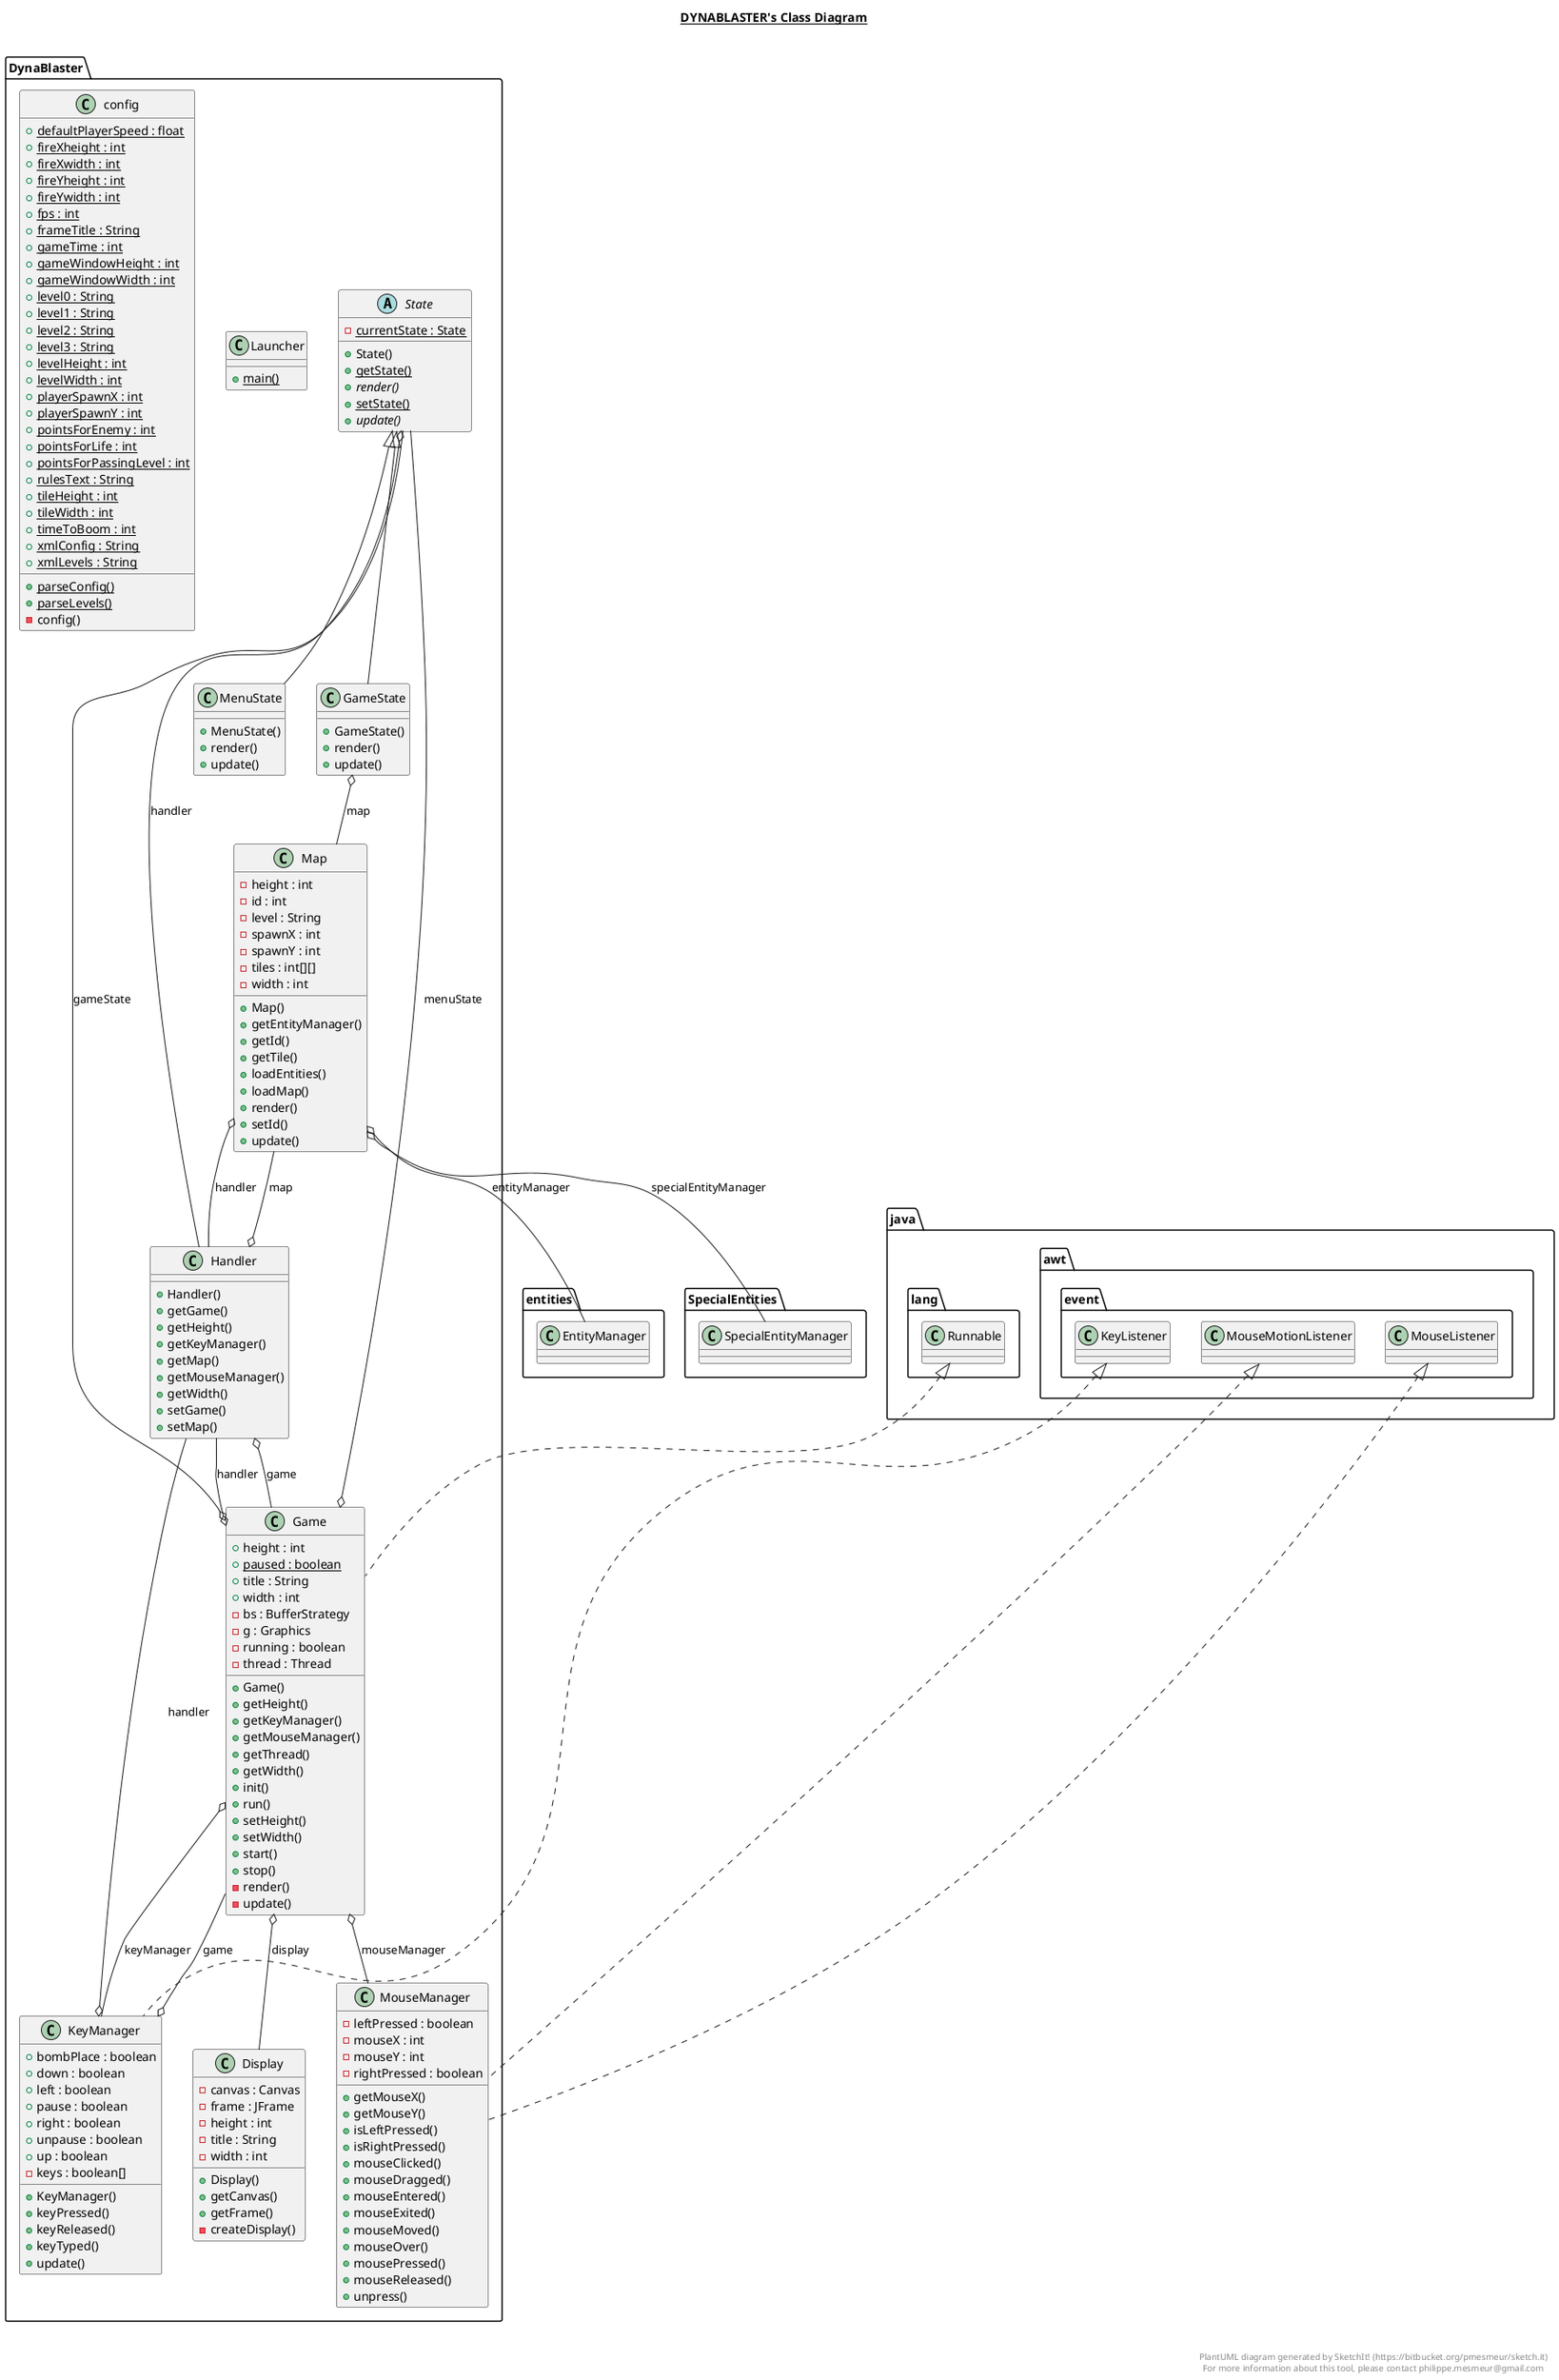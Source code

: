 @startuml

title __DYNABLASTER's Class Diagram__\n

  namespace DynaBlaster {
    class DynaBlaster.Display {
        - canvas : Canvas
        - frame : JFrame
        - height : int
        - title : String
        - width : int
        + Display()
        + getCanvas()
        + getFrame()
        - createDisplay()
    }
  }
  

  namespace DynaBlaster {
    class DynaBlaster.Game {
        + height : int
        {static} + paused : boolean
        + title : String
        + width : int
        - bs : BufferStrategy
        - g : Graphics
        - running : boolean
        - thread : Thread
        + Game()
        + getHeight()
        + getKeyManager()
        + getMouseManager()
        + getThread()
        + getWidth()
        + init()
        + run()
        + setHeight()
        + setWidth()
        + start()
        + stop()
        - render()
        - update()
    }
  }
  

  namespace DynaBlaster {
    class DynaBlaster.GameState {
        + GameState()
        + render()
        + update()
    }
  }
  

  namespace DynaBlaster {
    class DynaBlaster.Handler {
        + Handler()
        + getGame()
        + getHeight()
        + getKeyManager()
        + getMap()
        + getMouseManager()
        + getWidth()
        + setGame()
        + setMap()
    }
  }
  

  namespace DynaBlaster {
    class DynaBlaster.KeyManager {
        + bombPlace : boolean
        + down : boolean
        + left : boolean
        + pause : boolean
        + right : boolean
        + unpause : boolean
        + up : boolean
        - keys : boolean[]
        + KeyManager()
        + keyPressed()
        + keyReleased()
        + keyTyped()
        + update()
    }
  }
  

  namespace DynaBlaster {
    class DynaBlaster.Launcher {
        {static} + main()
    }
  }
  

  namespace DynaBlaster {
    class DynaBlaster.Map {
        - height : int
        - id : int
        - level : String
        - spawnX : int
        - spawnY : int
        - tiles : int[][]
        - width : int
        + Map()
        + getEntityManager()
        + getId()
        + getTile()
        + loadEntities()
        + loadMap()
        + render()
        + setId()
        + update()
    }
  }
  

  namespace DynaBlaster {
    class DynaBlaster.MenuState {
        + MenuState()
        + render()
        + update()
    }
  }
  

  namespace DynaBlaster {
    class DynaBlaster.MouseManager {
        - leftPressed : boolean
        - mouseX : int
        - mouseY : int
        - rightPressed : boolean
        + getMouseX()
        + getMouseY()
        + isLeftPressed()
        + isRightPressed()
        + mouseClicked()
        + mouseDragged()
        + mouseEntered()
        + mouseExited()
        + mouseMoved()
        + mouseOver()
        + mousePressed()
        + mouseReleased()
        + unpress()
    }
  }
  

  namespace DynaBlaster {
    abstract class DynaBlaster.State {
        {static} - currentState : State
        + State()
        {static} + getState()
        {abstract} + render()
        {static} + setState()
        {abstract} + update()
    }
  }
  

  namespace DynaBlaster {
    class DynaBlaster.config {
        {static} + defaultPlayerSpeed : float
        {static} + fireXheight : int
        {static} + fireXwidth : int
        {static} + fireYheight : int
        {static} + fireYwidth : int
        {static} + fps : int
        {static} + frameTitle : String
        {static} + gameTime : int
        {static} + gameWindowHeight : int
        {static} + gameWindowWidth : int
        {static} + level0 : String
        {static} + level1 : String
        {static} + level2 : String
        {static} + level3 : String
        {static} + levelHeight : int
        {static} + levelWidth : int
        {static} + playerSpawnX : int
        {static} + playerSpawnY : int
        {static} + pointsForEnemy : int
        {static} + pointsForLife : int
        {static} + pointsForPassingLevel : int
        {static} + rulesText : String
        {static} + tileHeight : int
        {static} + tileWidth : int
        {static} + timeToBoom : int
        {static} + xmlConfig : String
        {static} + xmlLevels : String
        {static} + parseConfig()
        {static} + parseLevels()
        - config()
    }
  }
  

  DynaBlaster.Game .up.|> java.lang.Runnable
  DynaBlaster.Game o-- DynaBlaster.State : gameState
  DynaBlaster.Game o-- DynaBlaster.State : menuState
  DynaBlaster.Game o-- DynaBlaster.Display : display
  DynaBlaster.Game o-- DynaBlaster.Handler : handler
  DynaBlaster.Game o-- DynaBlaster.KeyManager : keyManager
  DynaBlaster.Game o-- DynaBlaster.MouseManager : mouseManager
  DynaBlaster.GameState -up-|> DynaBlaster.State
  DynaBlaster.GameState o-- DynaBlaster.Map : map
  DynaBlaster.Handler o-- DynaBlaster.Game : game
  DynaBlaster.Handler o-- DynaBlaster.Map : map
  DynaBlaster.KeyManager .up.|> java.awt.event.KeyListener
  DynaBlaster.KeyManager o-- DynaBlaster.Game : game
  DynaBlaster.KeyManager o-- DynaBlaster.Handler : handler
  DynaBlaster.Map o-- entities.EntityManager : entityManager
  DynaBlaster.Map o-- DynaBlaster.Handler : handler
  DynaBlaster.Map o-- SpecialEntities.SpecialEntityManager : specialEntityManager
  DynaBlaster.MenuState -up-|> DynaBlaster.State
  DynaBlaster.MouseManager .up.|> java.awt.event.MouseListener
  DynaBlaster.MouseManager .up.|> java.awt.event.MouseMotionListener
  DynaBlaster.State o-- DynaBlaster.Handler : handler


right footer


PlantUML diagram generated by SketchIt! (https://bitbucket.org/pmesmeur/sketch.it)
For more information about this tool, please contact philippe.mesmeur@gmail.com
endfooter

@enduml
